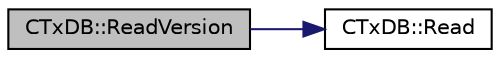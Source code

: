 digraph "CTxDB::ReadVersion"
{
  edge [fontname="Helvetica",fontsize="10",labelfontname="Helvetica",labelfontsize="10"];
  node [fontname="Helvetica",fontsize="10",shape=record];
  rankdir="LR";
  Node79 [label="CTxDB::ReadVersion",height=0.2,width=0.4,color="black", fillcolor="grey75", style="filled", fontcolor="black"];
  Node79 -> Node80 [color="midnightblue",fontsize="10",style="solid",fontname="Helvetica"];
  Node80 [label="CTxDB::Read",height=0.2,width=0.4,color="black", fillcolor="white", style="filled",URL="$class_c_tx_d_b.html#a9e223a10434f8a73002e84cc75c682de"];
}
